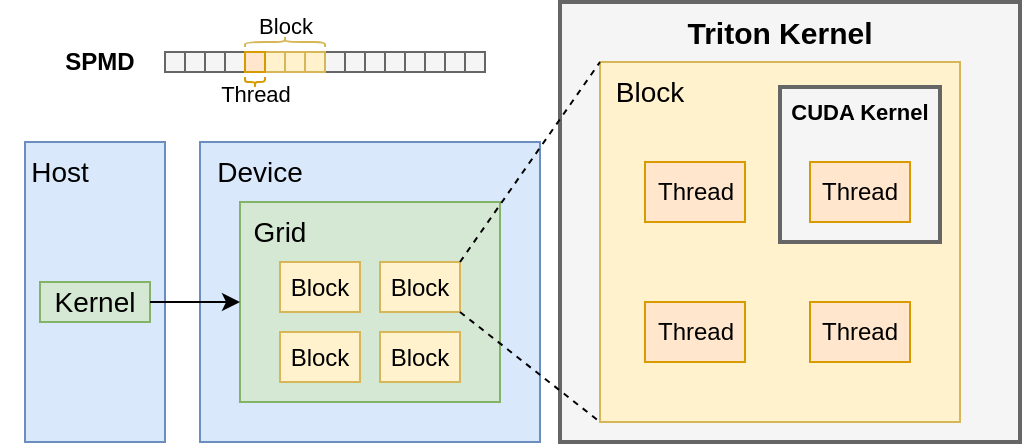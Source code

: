 <mxfile version="24.4.8" type="github">
  <diagram name="第 1 页" id="lZvmM5MYoufRkFUfNJzQ">
    <mxGraphModel dx="1158" dy="635" grid="1" gridSize="10" guides="1" tooltips="1" connect="1" arrows="1" fold="1" page="1" pageScale="1" pageWidth="1000" pageHeight="1000" math="0" shadow="0">
      <root>
        <mxCell id="0" />
        <mxCell id="1" parent="0" />
        <mxCell id="dpeHdoD42rJqPUdLCWWj-28" value="" style="rounded=0;whiteSpace=wrap;html=1;fillColor=#f5f5f5;fontColor=#333333;strokeColor=#666666;strokeWidth=2;" vertex="1" parent="1">
          <mxGeometry x="500" y="90" width="230" height="220" as="geometry" />
        </mxCell>
        <mxCell id="qro_Fb3TbMSUZuIelQu0-5" value="" style="rounded=0;whiteSpace=wrap;html=1;fillColor=#dae8fc;strokeColor=#6c8ebf;" parent="1" vertex="1">
          <mxGeometry x="320" y="160" width="170" height="150" as="geometry" />
        </mxCell>
        <mxCell id="qro_Fb3TbMSUZuIelQu0-1" value="" style="rounded=0;whiteSpace=wrap;html=1;fillColor=#dae8fc;strokeColor=#6c8ebf;" parent="1" vertex="1">
          <mxGeometry x="232.5" y="160" width="70" height="150" as="geometry" />
        </mxCell>
        <mxCell id="qro_Fb3TbMSUZuIelQu0-2" value="Host" style="text;html=1;align=center;verticalAlign=middle;whiteSpace=wrap;rounded=0;fontSize=14;" parent="1" vertex="1">
          <mxGeometry x="220" y="160" width="60" height="30" as="geometry" />
        </mxCell>
        <mxCell id="qro_Fb3TbMSUZuIelQu0-4" value="&lt;font style=&quot;font-size: 14px;&quot;&gt;Kernel&lt;/font&gt;" style="rounded=0;whiteSpace=wrap;html=1;fillColor=#d5e8d4;strokeColor=#82b366;fontSize=14;" parent="1" vertex="1">
          <mxGeometry x="240" y="230" width="55" height="20" as="geometry" />
        </mxCell>
        <mxCell id="qro_Fb3TbMSUZuIelQu0-6" value="" style="rounded=0;whiteSpace=wrap;html=1;fillColor=#d5e8d4;strokeColor=#82b366;" parent="1" vertex="1">
          <mxGeometry x="340" y="190" width="130" height="100" as="geometry" />
        </mxCell>
        <mxCell id="qro_Fb3TbMSUZuIelQu0-7" value="Device" style="text;html=1;align=center;verticalAlign=middle;whiteSpace=wrap;rounded=0;fontSize=14;" parent="1" vertex="1">
          <mxGeometry x="320" y="160" width="60" height="30" as="geometry" />
        </mxCell>
        <mxCell id="qro_Fb3TbMSUZuIelQu0-8" value="Grid" style="text;html=1;align=center;verticalAlign=middle;whiteSpace=wrap;rounded=0;fontSize=14;" parent="1" vertex="1">
          <mxGeometry x="330" y="190" width="60" height="30" as="geometry" />
        </mxCell>
        <mxCell id="qro_Fb3TbMSUZuIelQu0-11" value="Block" style="rounded=0;whiteSpace=wrap;html=1;fillColor=#fff2cc;strokeColor=#d6b656;" parent="1" vertex="1">
          <mxGeometry x="410" y="220" width="40" height="25" as="geometry" />
        </mxCell>
        <mxCell id="qro_Fb3TbMSUZuIelQu0-15" style="edgeStyle=orthogonalEdgeStyle;rounded=0;orthogonalLoop=1;jettySize=auto;html=1;exitX=1;exitY=0.5;exitDx=0;exitDy=0;entryX=0;entryY=0.5;entryDx=0;entryDy=0;" parent="1" source="qro_Fb3TbMSUZuIelQu0-4" target="qro_Fb3TbMSUZuIelQu0-6" edge="1">
          <mxGeometry relative="1" as="geometry" />
        </mxCell>
        <mxCell id="qro_Fb3TbMSUZuIelQu0-18" value="" style="rounded=0;whiteSpace=wrap;html=1;fillColor=#fff2cc;strokeColor=#d6b656;" parent="1" vertex="1">
          <mxGeometry x="520" y="120" width="180" height="180" as="geometry" />
        </mxCell>
        <mxCell id="qro_Fb3TbMSUZuIelQu0-19" value="Block" style="text;html=1;align=center;verticalAlign=middle;whiteSpace=wrap;rounded=0;fontSize=14;" parent="1" vertex="1">
          <mxGeometry x="520" y="120" width="50" height="30" as="geometry" />
        </mxCell>
        <mxCell id="qro_Fb3TbMSUZuIelQu0-35" value="" style="endArrow=none;dashed=1;html=1;rounded=0;exitX=1;exitY=0;exitDx=0;exitDy=0;entryX=0;entryY=0;entryDx=0;entryDy=0;" parent="1" source="qro_Fb3TbMSUZuIelQu0-11" target="qro_Fb3TbMSUZuIelQu0-18" edge="1">
          <mxGeometry width="50" height="50" relative="1" as="geometry">
            <mxPoint x="560" y="250" as="sourcePoint" />
            <mxPoint x="610" y="200" as="targetPoint" />
          </mxGeometry>
        </mxCell>
        <mxCell id="qro_Fb3TbMSUZuIelQu0-36" value="" style="endArrow=none;dashed=1;html=1;rounded=0;exitX=1;exitY=1;exitDx=0;exitDy=0;entryX=0;entryY=1;entryDx=0;entryDy=0;" parent="1" source="qro_Fb3TbMSUZuIelQu0-11" target="qro_Fb3TbMSUZuIelQu0-18" edge="1">
          <mxGeometry width="50" height="50" relative="1" as="geometry">
            <mxPoint x="540" y="250" as="sourcePoint" />
            <mxPoint x="620" y="110" as="targetPoint" />
          </mxGeometry>
        </mxCell>
        <mxCell id="dpeHdoD42rJqPUdLCWWj-6" value="Block" style="rounded=0;whiteSpace=wrap;html=1;fillColor=#fff2cc;strokeColor=#d6b656;" vertex="1" parent="1">
          <mxGeometry x="410" y="255" width="40" height="25" as="geometry" />
        </mxCell>
        <mxCell id="dpeHdoD42rJqPUdLCWWj-7" value="Block" style="rounded=0;whiteSpace=wrap;html=1;fillColor=#fff2cc;strokeColor=#d6b656;" vertex="1" parent="1">
          <mxGeometry x="360" y="255" width="40" height="25" as="geometry" />
        </mxCell>
        <mxCell id="dpeHdoD42rJqPUdLCWWj-8" value="Block" style="rounded=0;whiteSpace=wrap;html=1;fillColor=#fff2cc;strokeColor=#d6b656;" vertex="1" parent="1">
          <mxGeometry x="360" y="220" width="40" height="25" as="geometry" />
        </mxCell>
        <mxCell id="qro_Fb3TbMSUZuIelQu0-20" value="Thread" style="rounded=0;whiteSpace=wrap;html=1;fillColor=#ffe6cc;strokeColor=#d79b00;" parent="1" vertex="1">
          <mxGeometry x="542.5" y="170" width="50" height="30" as="geometry" />
        </mxCell>
        <mxCell id="dpeHdoD42rJqPUdLCWWj-9" value="Thread" style="rounded=0;whiteSpace=wrap;html=1;fillColor=#ffe6cc;strokeColor=#d79b00;" vertex="1" parent="1">
          <mxGeometry x="542.5" y="240" width="50" height="30" as="geometry" />
        </mxCell>
        <mxCell id="dpeHdoD42rJqPUdLCWWj-11" value="Thread" style="rounded=0;whiteSpace=wrap;html=1;fillColor=#ffe6cc;strokeColor=#d79b00;" vertex="1" parent="1">
          <mxGeometry x="625" y="240" width="50" height="30" as="geometry" />
        </mxCell>
        <mxCell id="dpeHdoD42rJqPUdLCWWj-32" value="" style="rounded=0;whiteSpace=wrap;html=1;fillColor=#f5f5f5;fontColor=#333333;strokeColor=#666666;strokeWidth=2;" vertex="1" parent="1">
          <mxGeometry x="610" y="132.5" width="80" height="77.5" as="geometry" />
        </mxCell>
        <mxCell id="dpeHdoD42rJqPUdLCWWj-13" value="Thread" style="rounded=0;whiteSpace=wrap;html=1;fillColor=#ffe6cc;strokeColor=#d79b00;" vertex="1" parent="1">
          <mxGeometry x="625" y="170" width="50" height="30" as="geometry" />
        </mxCell>
        <mxCell id="dpeHdoD42rJqPUdLCWWj-30" value="Triton Kernel" style="text;html=1;align=center;verticalAlign=middle;whiteSpace=wrap;rounded=0;fontSize=15;fontStyle=1" vertex="1" parent="1">
          <mxGeometry x="560" y="90" width="100" height="30" as="geometry" />
        </mxCell>
        <mxCell id="dpeHdoD42rJqPUdLCWWj-31" style="edgeStyle=orthogonalEdgeStyle;rounded=0;orthogonalLoop=1;jettySize=auto;html=1;exitX=0.5;exitY=1;exitDx=0;exitDy=0;" edge="1" parent="1" source="dpeHdoD42rJqPUdLCWWj-9" target="dpeHdoD42rJqPUdLCWWj-9">
          <mxGeometry relative="1" as="geometry" />
        </mxCell>
        <mxCell id="dpeHdoD42rJqPUdLCWWj-33" value="CUDA Kernel" style="text;html=1;align=center;verticalAlign=middle;whiteSpace=wrap;rounded=0;fontSize=11;fontStyle=1" vertex="1" parent="1">
          <mxGeometry x="600" y="130" width="100" height="30" as="geometry" />
        </mxCell>
        <mxCell id="dpeHdoD42rJqPUdLCWWj-93" value="" style="rounded=0;whiteSpace=wrap;html=1;fillColor=#fff2cc;strokeColor=#d6b656;" vertex="1" parent="1">
          <mxGeometry x="352.5" y="115" width="10" height="10" as="geometry" />
        </mxCell>
        <mxCell id="dpeHdoD42rJqPUdLCWWj-94" value="" style="rounded=0;whiteSpace=wrap;html=1;fillColor=#fff2cc;strokeColor=#d6b656;" vertex="1" parent="1">
          <mxGeometry x="362.5" y="115" width="10" height="10" as="geometry" />
        </mxCell>
        <mxCell id="dpeHdoD42rJqPUdLCWWj-95" value="" style="rounded=0;whiteSpace=wrap;html=1;fillColor=#f5f5f5;fontColor=#333333;strokeColor=#666666;" vertex="1" parent="1">
          <mxGeometry x="382.5" y="115" width="10" height="10" as="geometry" />
        </mxCell>
        <mxCell id="dpeHdoD42rJqPUdLCWWj-96" value="" style="rounded=0;whiteSpace=wrap;html=1;fillColor=#f5f5f5;fontColor=#333333;strokeColor=#666666;" vertex="1" parent="1">
          <mxGeometry x="392.5" y="115" width="10" height="10" as="geometry" />
        </mxCell>
        <mxCell id="dpeHdoD42rJqPUdLCWWj-97" value="" style="rounded=0;whiteSpace=wrap;html=1;fillColor=#f5f5f5;fontColor=#333333;strokeColor=#666666;" vertex="1" parent="1">
          <mxGeometry x="402.5" y="115" width="10" height="10" as="geometry" />
        </mxCell>
        <mxCell id="dpeHdoD42rJqPUdLCWWj-98" value="" style="rounded=0;whiteSpace=wrap;html=1;fillColor=#f5f5f5;fontColor=#333333;strokeColor=#666666;" vertex="1" parent="1">
          <mxGeometry x="412.5" y="115" width="10" height="10" as="geometry" />
        </mxCell>
        <mxCell id="dpeHdoD42rJqPUdLCWWj-99" value="" style="rounded=0;whiteSpace=wrap;html=1;fillColor=#f5f5f5;fontColor=#333333;strokeColor=#666666;" vertex="1" parent="1">
          <mxGeometry x="422.5" y="115" width="10" height="10" as="geometry" />
        </mxCell>
        <mxCell id="dpeHdoD42rJqPUdLCWWj-100" value="" style="rounded=0;whiteSpace=wrap;html=1;fillColor=#f5f5f5;fontColor=#333333;strokeColor=#666666;" vertex="1" parent="1">
          <mxGeometry x="432.5" y="115" width="10" height="10" as="geometry" />
        </mxCell>
        <mxCell id="dpeHdoD42rJqPUdLCWWj-101" value="" style="rounded=0;whiteSpace=wrap;html=1;fillColor=#f5f5f5;fontColor=#333333;strokeColor=#666666;" vertex="1" parent="1">
          <mxGeometry x="442.5" y="115" width="10" height="10" as="geometry" />
        </mxCell>
        <mxCell id="dpeHdoD42rJqPUdLCWWj-102" value="" style="rounded=0;whiteSpace=wrap;html=1;fillColor=#f5f5f5;fontColor=#333333;strokeColor=#666666;" vertex="1" parent="1">
          <mxGeometry x="452.5" y="115" width="10" height="10" as="geometry" />
        </mxCell>
        <mxCell id="dpeHdoD42rJqPUdLCWWj-103" value="" style="rounded=0;whiteSpace=wrap;html=1;fillColor=#f5f5f5;fontColor=#333333;strokeColor=#666666;" vertex="1" parent="1">
          <mxGeometry x="302.5" y="115" width="10" height="10" as="geometry" />
        </mxCell>
        <mxCell id="dpeHdoD42rJqPUdLCWWj-104" value="" style="rounded=0;whiteSpace=wrap;html=1;fillColor=#f5f5f5;fontColor=#333333;strokeColor=#666666;" vertex="1" parent="1">
          <mxGeometry x="312.5" y="115" width="10" height="10" as="geometry" />
        </mxCell>
        <mxCell id="dpeHdoD42rJqPUdLCWWj-105" value="" style="rounded=0;whiteSpace=wrap;html=1;fillColor=#f5f5f5;fontColor=#333333;strokeColor=#666666;" vertex="1" parent="1">
          <mxGeometry x="322.5" y="115" width="10" height="10" as="geometry" />
        </mxCell>
        <mxCell id="dpeHdoD42rJqPUdLCWWj-106" value="" style="rounded=0;whiteSpace=wrap;html=1;fillColor=#f5f5f5;fontColor=#333333;strokeColor=#666666;" vertex="1" parent="1">
          <mxGeometry x="332.5" y="115" width="10" height="10" as="geometry" />
        </mxCell>
        <mxCell id="dpeHdoD42rJqPUdLCWWj-107" value="" style="shape=curlyBracket;whiteSpace=wrap;html=1;rounded=1;flipH=1;labelPosition=right;verticalLabelPosition=middle;align=left;verticalAlign=middle;rotation=-90;fillColor=#fff2cc;strokeColor=#d6b656;" vertex="1" parent="1">
          <mxGeometry x="360" y="90" width="5" height="40" as="geometry" />
        </mxCell>
        <mxCell id="dpeHdoD42rJqPUdLCWWj-108" value="Block" style="text;html=1;align=center;verticalAlign=middle;whiteSpace=wrap;rounded=0;fillColor=none;fontSize=11;" vertex="1" parent="1">
          <mxGeometry x="332.5" y="97" width="60" height="10" as="geometry" />
        </mxCell>
        <mxCell id="dpeHdoD42rJqPUdLCWWj-109" value="" style="shape=curlyBracket;whiteSpace=wrap;html=1;rounded=1;flipH=1;labelPosition=right;verticalLabelPosition=middle;align=left;verticalAlign=middle;rotation=90;fillColor=#ffe6cc;strokeColor=#d79b00;" vertex="1" parent="1">
          <mxGeometry x="345" y="125" width="5" height="10" as="geometry" />
        </mxCell>
        <mxCell id="dpeHdoD42rJqPUdLCWWj-110" value="Thread" style="text;html=1;align=center;verticalAlign=middle;whiteSpace=wrap;rounded=0;fillColor=none;fontSize=11;" vertex="1" parent="1">
          <mxGeometry x="317.5" y="131" width="60" height="10" as="geometry" />
        </mxCell>
        <mxCell id="dpeHdoD42rJqPUdLCWWj-111" value="" style="rounded=0;whiteSpace=wrap;html=1;fillColor=#ffe6cc;strokeColor=#d79b00;" vertex="1" parent="1">
          <mxGeometry x="342.5" y="115" width="10" height="10" as="geometry" />
        </mxCell>
        <mxCell id="dpeHdoD42rJqPUdLCWWj-112" value="" style="rounded=0;whiteSpace=wrap;html=1;fillColor=#fff2cc;strokeColor=#d6b656;" vertex="1" parent="1">
          <mxGeometry x="372.5" y="115" width="10" height="10" as="geometry" />
        </mxCell>
        <mxCell id="dpeHdoD42rJqPUdLCWWj-113" value="SPMD" style="text;html=1;align=center;verticalAlign=middle;whiteSpace=wrap;rounded=0;fontStyle=1" vertex="1" parent="1">
          <mxGeometry x="240" y="105" width="60" height="30" as="geometry" />
        </mxCell>
      </root>
    </mxGraphModel>
  </diagram>
</mxfile>
